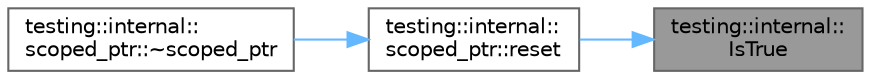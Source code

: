 digraph "testing::internal::IsTrue"
{
 // LATEX_PDF_SIZE
  bgcolor="transparent";
  edge [fontname=Helvetica,fontsize=10,labelfontname=Helvetica,labelfontsize=10];
  node [fontname=Helvetica,fontsize=10,shape=box,height=0.2,width=0.4];
  rankdir="RL";
  Node1 [id="Node000001",label="testing::internal::\lIsTrue",height=0.2,width=0.4,color="gray40", fillcolor="grey60", style="filled", fontcolor="black",tooltip=" "];
  Node1 -> Node2 [id="edge1_Node000001_Node000002",dir="back",color="steelblue1",style="solid",tooltip=" "];
  Node2 [id="Node000002",label="testing::internal::\lscoped_ptr::reset",height=0.2,width=0.4,color="grey40", fillcolor="white", style="filled",URL="$classtesting_1_1internal_1_1scoped__ptr.html#acac03266a43359801aff0de5c990bec0",tooltip=" "];
  Node2 -> Node3 [id="edge2_Node000002_Node000003",dir="back",color="steelblue1",style="solid",tooltip=" "];
  Node3 [id="Node000003",label="testing::internal::\lscoped_ptr::~scoped_ptr",height=0.2,width=0.4,color="grey40", fillcolor="white", style="filled",URL="$classtesting_1_1internal_1_1scoped__ptr.html#ab721de9bf4369f002fb563e82352ee36",tooltip=" "];
}
